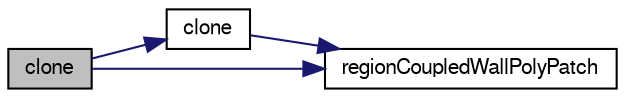 digraph "clone"
{
  bgcolor="transparent";
  edge [fontname="FreeSans",fontsize="10",labelfontname="FreeSans",labelfontsize="10"];
  node [fontname="FreeSans",fontsize="10",shape=record];
  rankdir="LR";
  Node72 [label="clone",height=0.2,width=0.4,color="black", fillcolor="grey75", style="filled", fontcolor="black"];
  Node72 -> Node73 [color="midnightblue",fontsize="10",style="solid",fontname="FreeSans"];
  Node73 [label="clone",height=0.2,width=0.4,color="black",URL="$a25190.html#aecb5d321a2d8487751be19236214af0b",tooltip="Construct and return a clone, resetting the boundary mesh. "];
  Node73 -> Node74 [color="midnightblue",fontsize="10",style="solid",fontname="FreeSans"];
  Node74 [label="regionCoupledWallPolyPatch",height=0.2,width=0.4,color="black",URL="$a25190.html#a04681eb67a734a44dfda41fcad6b5a2c",tooltip="Construct from components. "];
  Node72 -> Node74 [color="midnightblue",fontsize="10",style="solid",fontname="FreeSans"];
}
